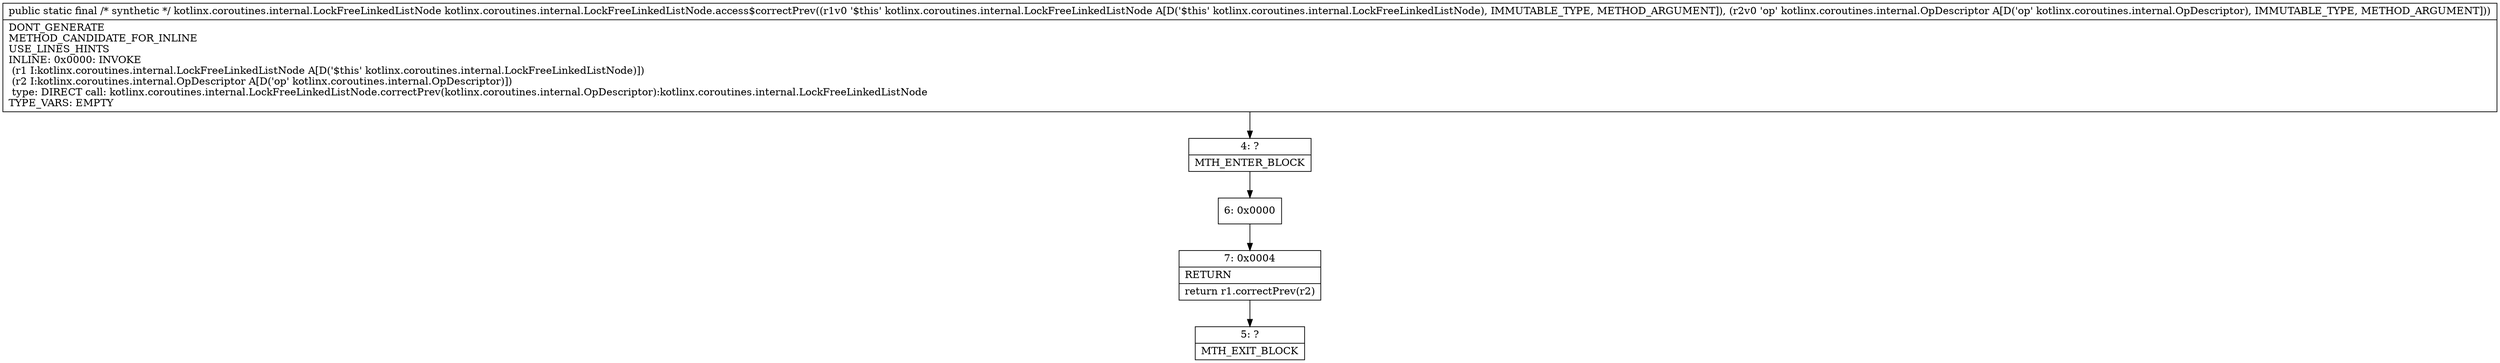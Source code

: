 digraph "CFG forkotlinx.coroutines.internal.LockFreeLinkedListNode.access$correctPrev(Lkotlinx\/coroutines\/internal\/LockFreeLinkedListNode;Lkotlinx\/coroutines\/internal\/OpDescriptor;)Lkotlinx\/coroutines\/internal\/LockFreeLinkedListNode;" {
Node_4 [shape=record,label="{4\:\ ?|MTH_ENTER_BLOCK\l}"];
Node_6 [shape=record,label="{6\:\ 0x0000}"];
Node_7 [shape=record,label="{7\:\ 0x0004|RETURN\l|return r1.correctPrev(r2)\l}"];
Node_5 [shape=record,label="{5\:\ ?|MTH_EXIT_BLOCK\l}"];
MethodNode[shape=record,label="{public static final \/* synthetic *\/ kotlinx.coroutines.internal.LockFreeLinkedListNode kotlinx.coroutines.internal.LockFreeLinkedListNode.access$correctPrev((r1v0 '$this' kotlinx.coroutines.internal.LockFreeLinkedListNode A[D('$this' kotlinx.coroutines.internal.LockFreeLinkedListNode), IMMUTABLE_TYPE, METHOD_ARGUMENT]), (r2v0 'op' kotlinx.coroutines.internal.OpDescriptor A[D('op' kotlinx.coroutines.internal.OpDescriptor), IMMUTABLE_TYPE, METHOD_ARGUMENT]))  | DONT_GENERATE\lMETHOD_CANDIDATE_FOR_INLINE\lUSE_LINES_HINTS\lINLINE: 0x0000: INVOKE  \l  (r1 I:kotlinx.coroutines.internal.LockFreeLinkedListNode A[D('$this' kotlinx.coroutines.internal.LockFreeLinkedListNode)])\l  (r2 I:kotlinx.coroutines.internal.OpDescriptor A[D('op' kotlinx.coroutines.internal.OpDescriptor)])\l type: DIRECT call: kotlinx.coroutines.internal.LockFreeLinkedListNode.correctPrev(kotlinx.coroutines.internal.OpDescriptor):kotlinx.coroutines.internal.LockFreeLinkedListNode\lTYPE_VARS: EMPTY\l}"];
MethodNode -> Node_4;Node_4 -> Node_6;
Node_6 -> Node_7;
Node_7 -> Node_5;
}

